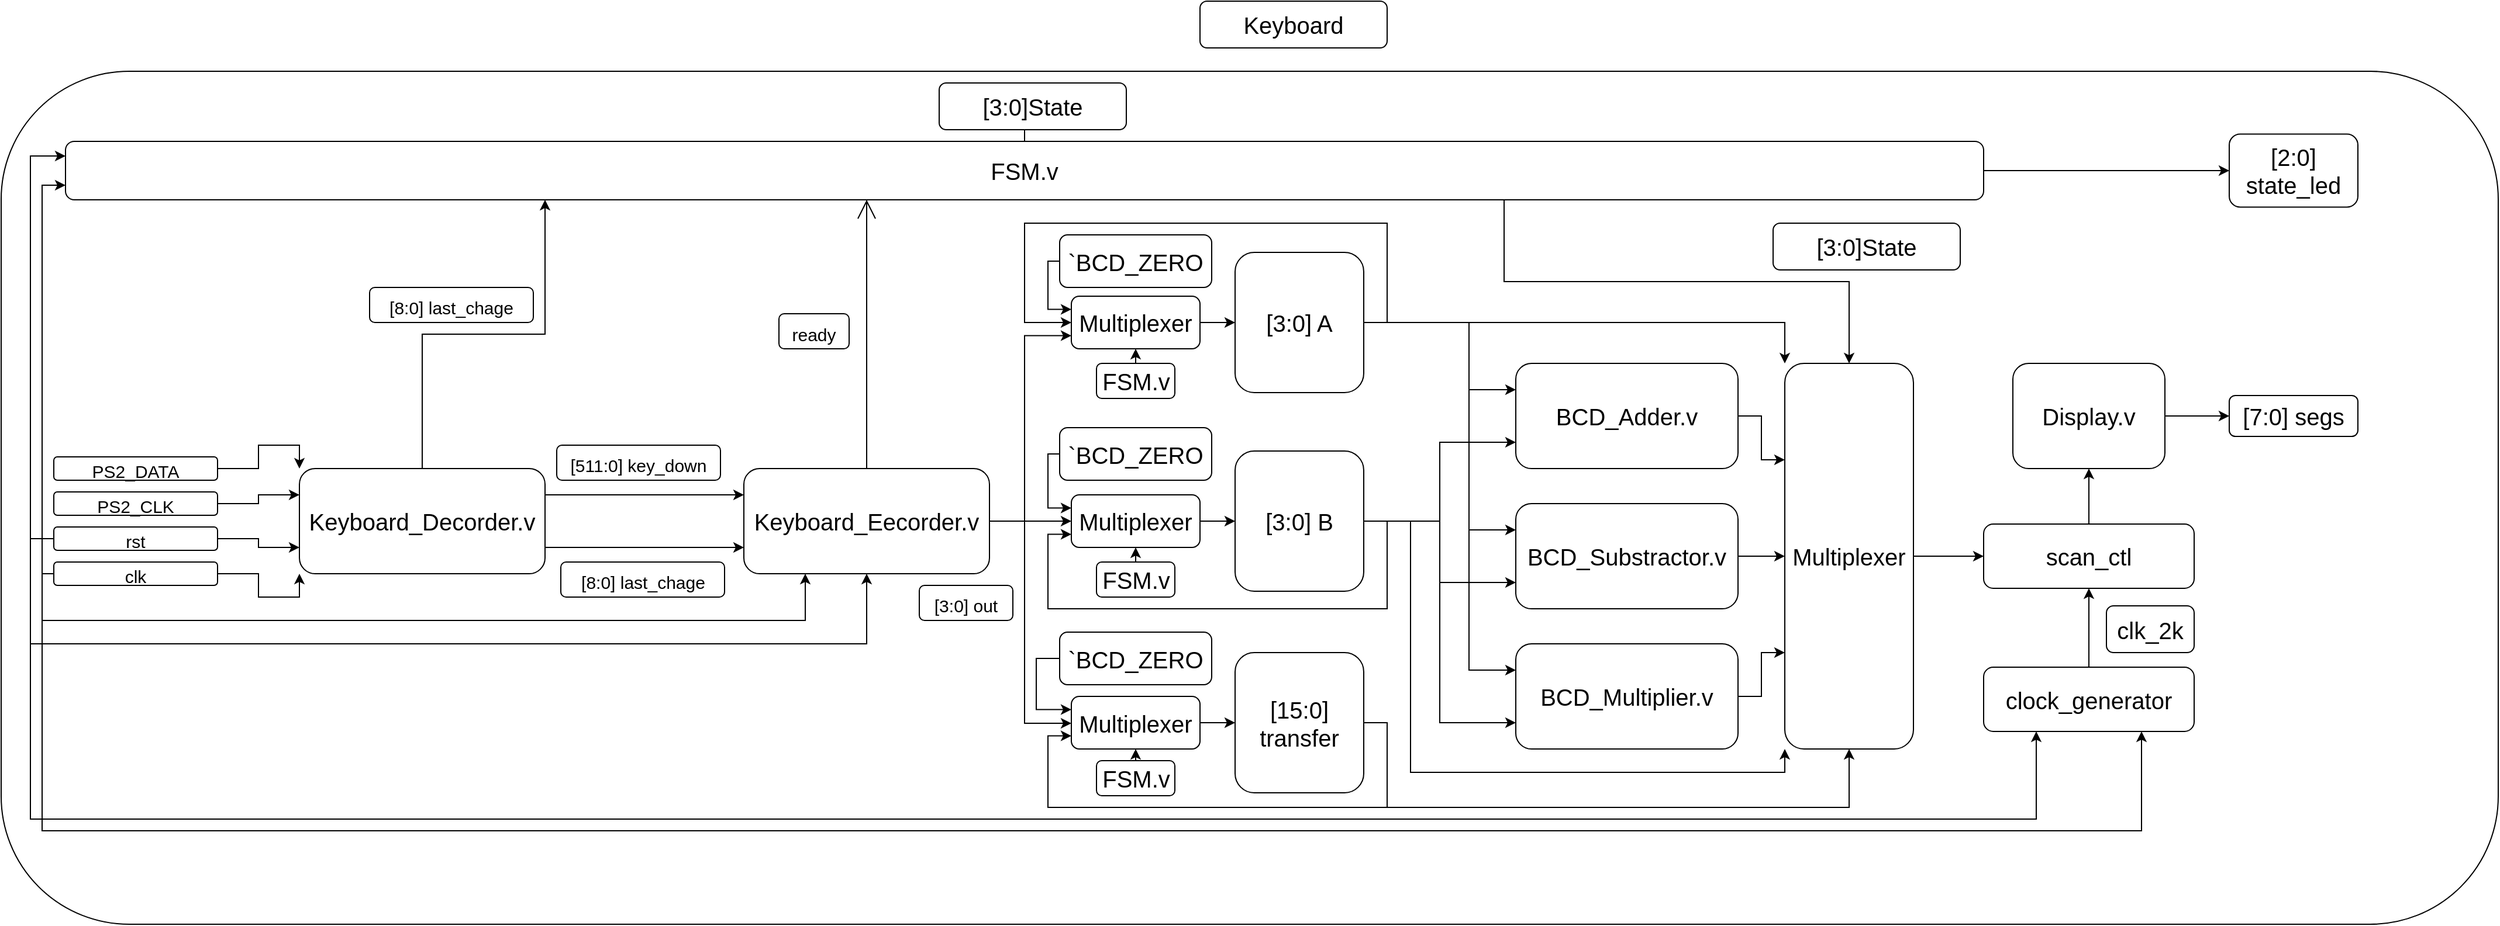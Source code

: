 <mxfile version="18.0.1" type="github">
  <diagram id="8oJJ9RMIoeHt3M_362pg" name="Page-1">
    <mxGraphModel dx="3217" dy="2303" grid="1" gridSize="10" guides="1" tooltips="1" connect="1" arrows="1" fold="1" page="1" pageScale="1" pageWidth="827" pageHeight="1169" math="0" shadow="0">
      <root>
        <mxCell id="0" />
        <mxCell id="1" parent="0" />
        <mxCell id="zFEEPMBEwkbdr89C4eaI-1" value="" style="rounded=1;whiteSpace=wrap;html=1;fontSize=20;" parent="1" vertex="1">
          <mxGeometry x="-135" y="-220" width="2135" height="730" as="geometry" />
        </mxCell>
        <mxCell id="zFEEPMBEwkbdr89C4eaI-2" style="edgeStyle=orthogonalEdgeStyle;rounded=0;orthogonalLoop=1;jettySize=auto;html=1;exitX=1;exitY=0.25;exitDx=0;exitDy=0;entryX=0;entryY=0.25;entryDx=0;entryDy=0;fontSize=20;" parent="1" source="zFEEPMBEwkbdr89C4eaI-5" target="zFEEPMBEwkbdr89C4eaI-9" edge="1">
          <mxGeometry relative="1" as="geometry" />
        </mxCell>
        <mxCell id="zFEEPMBEwkbdr89C4eaI-3" style="edgeStyle=orthogonalEdgeStyle;rounded=0;orthogonalLoop=1;jettySize=auto;html=1;exitX=1;exitY=0.75;exitDx=0;exitDy=0;entryX=0;entryY=0.75;entryDx=0;entryDy=0;fontSize=20;" parent="1" source="zFEEPMBEwkbdr89C4eaI-5" target="zFEEPMBEwkbdr89C4eaI-9" edge="1">
          <mxGeometry relative="1" as="geometry" />
        </mxCell>
        <mxCell id="zFEEPMBEwkbdr89C4eaI-4" style="edgeStyle=orthogonalEdgeStyle;rounded=0;orthogonalLoop=1;jettySize=auto;html=1;exitX=0.5;exitY=0;exitDx=0;exitDy=0;entryX=0.25;entryY=1;entryDx=0;entryDy=0;fontSize=20;" parent="1" source="zFEEPMBEwkbdr89C4eaI-5" target="zFEEPMBEwkbdr89C4eaI-68" edge="1">
          <mxGeometry relative="1" as="geometry" />
        </mxCell>
        <mxCell id="zFEEPMBEwkbdr89C4eaI-5" value="&lt;font style=&quot;font-size: 20px&quot;&gt;Keyboard_Decorder.v&lt;/font&gt;" style="rounded=1;whiteSpace=wrap;html=1;" parent="1" vertex="1">
          <mxGeometry x="120" y="120" width="210" height="90" as="geometry" />
        </mxCell>
        <mxCell id="zFEEPMBEwkbdr89C4eaI-6" style="edgeStyle=orthogonalEdgeStyle;rounded=0;orthogonalLoop=1;jettySize=auto;html=1;exitX=1;exitY=0.5;exitDx=0;exitDy=0;entryX=0;entryY=0.75;entryDx=0;entryDy=0;fontSize=20;" parent="1" source="zFEEPMBEwkbdr89C4eaI-9" target="zFEEPMBEwkbdr89C4eaI-30" edge="1">
          <mxGeometry relative="1" as="geometry">
            <Array as="points">
              <mxPoint x="740" y="165" />
              <mxPoint x="740" y="6" />
            </Array>
          </mxGeometry>
        </mxCell>
        <mxCell id="zFEEPMBEwkbdr89C4eaI-7" style="edgeStyle=orthogonalEdgeStyle;rounded=0;orthogonalLoop=1;jettySize=auto;html=1;exitX=1;exitY=0.5;exitDx=0;exitDy=0;entryX=0;entryY=0.5;entryDx=0;entryDy=0;fontSize=20;" parent="1" source="zFEEPMBEwkbdr89C4eaI-9" target="zFEEPMBEwkbdr89C4eaI-45" edge="1">
          <mxGeometry relative="1" as="geometry" />
        </mxCell>
        <mxCell id="zFEEPMBEwkbdr89C4eaI-8" style="edgeStyle=orthogonalEdgeStyle;rounded=0;orthogonalLoop=1;jettySize=auto;html=1;exitX=1;exitY=0.5;exitDx=0;exitDy=0;fontSize=20;entryX=0;entryY=0.5;entryDx=0;entryDy=0;" parent="1" source="zFEEPMBEwkbdr89C4eaI-9" target="zFEEPMBEwkbdr89C4eaI-49" edge="1">
          <mxGeometry relative="1" as="geometry">
            <mxPoint x="770" y="300" as="targetPoint" />
            <Array as="points">
              <mxPoint x="740" y="165" />
              <mxPoint x="740" y="338" />
              <mxPoint x="780" y="338" />
            </Array>
          </mxGeometry>
        </mxCell>
        <mxCell id="2baok9uNmhiad5sMQ9UP-3" style="edgeStyle=none;curved=1;rounded=0;orthogonalLoop=1;jettySize=auto;html=1;exitX=0.5;exitY=0;exitDx=0;exitDy=0;endArrow=open;startSize=14;endSize=14;sourcePerimeterSpacing=8;targetPerimeterSpacing=8;" edge="1" parent="1" source="zFEEPMBEwkbdr89C4eaI-9">
          <mxGeometry relative="1" as="geometry">
            <mxPoint x="605" y="-110" as="targetPoint" />
          </mxGeometry>
        </mxCell>
        <mxCell id="zFEEPMBEwkbdr89C4eaI-9" value="&lt;span style=&quot;font-size: 20px&quot;&gt;Keyboard_Eecorder.v&lt;/span&gt;" style="whiteSpace=wrap;html=1;rounded=1;" parent="1" vertex="1">
          <mxGeometry x="500" y="120" width="210" height="90" as="geometry" />
        </mxCell>
        <mxCell id="zFEEPMBEwkbdr89C4eaI-10" value="&lt;font style=&quot;font-size: 15px&quot;&gt;[511:0] key_down&lt;/font&gt;" style="rounded=1;whiteSpace=wrap;html=1;fontSize=20;" parent="1" vertex="1">
          <mxGeometry x="340" y="100" width="140" height="30" as="geometry" />
        </mxCell>
        <mxCell id="zFEEPMBEwkbdr89C4eaI-11" value="&lt;font style=&quot;font-size: 15px&quot;&gt;[8:0] last_chage&lt;/font&gt;" style="rounded=1;whiteSpace=wrap;html=1;fontSize=20;" parent="1" vertex="1">
          <mxGeometry x="343.5" y="200" width="140" height="30" as="geometry" />
        </mxCell>
        <mxCell id="zFEEPMBEwkbdr89C4eaI-12" style="edgeStyle=orthogonalEdgeStyle;rounded=0;orthogonalLoop=1;jettySize=auto;html=1;exitX=1;exitY=0.5;exitDx=0;exitDy=0;entryX=0;entryY=0;entryDx=0;entryDy=0;fontSize=15;" parent="1" source="zFEEPMBEwkbdr89C4eaI-13" target="zFEEPMBEwkbdr89C4eaI-5" edge="1">
          <mxGeometry relative="1" as="geometry" />
        </mxCell>
        <mxCell id="zFEEPMBEwkbdr89C4eaI-13" value="&lt;span style=&quot;font-size: 15px&quot;&gt;PS2_DATA&lt;/span&gt;" style="rounded=1;whiteSpace=wrap;html=1;fontSize=20;" parent="1" vertex="1">
          <mxGeometry x="-90" y="110" width="140" height="20" as="geometry" />
        </mxCell>
        <mxCell id="zFEEPMBEwkbdr89C4eaI-14" style="edgeStyle=orthogonalEdgeStyle;rounded=0;orthogonalLoop=1;jettySize=auto;html=1;exitX=1;exitY=0.5;exitDx=0;exitDy=0;entryX=0;entryY=0.25;entryDx=0;entryDy=0;fontSize=15;" parent="1" source="zFEEPMBEwkbdr89C4eaI-15" target="zFEEPMBEwkbdr89C4eaI-5" edge="1">
          <mxGeometry relative="1" as="geometry" />
        </mxCell>
        <mxCell id="zFEEPMBEwkbdr89C4eaI-15" value="&lt;span style=&quot;font-size: 15px&quot;&gt;PS2_CLK&lt;/span&gt;" style="rounded=1;whiteSpace=wrap;html=1;fontSize=20;" parent="1" vertex="1">
          <mxGeometry x="-90" y="140" width="140" height="20" as="geometry" />
        </mxCell>
        <mxCell id="zFEEPMBEwkbdr89C4eaI-16" style="edgeStyle=orthogonalEdgeStyle;rounded=0;orthogonalLoop=1;jettySize=auto;html=1;exitX=1;exitY=0.5;exitDx=0;exitDy=0;entryX=0;entryY=0.75;entryDx=0;entryDy=0;fontSize=15;" parent="1" source="zFEEPMBEwkbdr89C4eaI-20" target="zFEEPMBEwkbdr89C4eaI-5" edge="1">
          <mxGeometry relative="1" as="geometry" />
        </mxCell>
        <mxCell id="zFEEPMBEwkbdr89C4eaI-17" style="edgeStyle=orthogonalEdgeStyle;rounded=0;orthogonalLoop=1;jettySize=auto;html=1;exitX=0;exitY=0.5;exitDx=0;exitDy=0;entryX=0.5;entryY=1;entryDx=0;entryDy=0;fontSize=15;" parent="1" source="zFEEPMBEwkbdr89C4eaI-20" target="zFEEPMBEwkbdr89C4eaI-9" edge="1">
          <mxGeometry relative="1" as="geometry">
            <Array as="points">
              <mxPoint x="-110" y="180" />
              <mxPoint x="-110" y="270" />
              <mxPoint x="605" y="270" />
            </Array>
          </mxGeometry>
        </mxCell>
        <mxCell id="zFEEPMBEwkbdr89C4eaI-19" style="edgeStyle=orthogonalEdgeStyle;rounded=0;orthogonalLoop=1;jettySize=auto;html=1;exitX=0;exitY=0.5;exitDx=0;exitDy=0;entryX=0;entryY=0.25;entryDx=0;entryDy=0;fontSize=20;" parent="1" source="zFEEPMBEwkbdr89C4eaI-20" target="zFEEPMBEwkbdr89C4eaI-68" edge="1">
          <mxGeometry relative="1" as="geometry" />
        </mxCell>
        <mxCell id="zFEEPMBEwkbdr89C4eaI-90" style="edgeStyle=orthogonalEdgeStyle;rounded=0;orthogonalLoop=1;jettySize=auto;html=1;exitX=0;exitY=0.5;exitDx=0;exitDy=0;entryX=0.25;entryY=1;entryDx=0;entryDy=0;fontSize=20;" parent="1" source="zFEEPMBEwkbdr89C4eaI-20" target="zFEEPMBEwkbdr89C4eaI-61" edge="1">
          <mxGeometry relative="1" as="geometry">
            <Array as="points">
              <mxPoint x="-110" y="180" />
              <mxPoint x="-110" y="420" />
              <mxPoint x="1605" y="420" />
            </Array>
          </mxGeometry>
        </mxCell>
        <mxCell id="zFEEPMBEwkbdr89C4eaI-20" value="&lt;span style=&quot;font-size: 15px&quot;&gt;rst&lt;/span&gt;" style="rounded=1;whiteSpace=wrap;html=1;fontSize=20;" parent="1" vertex="1">
          <mxGeometry x="-90" y="170" width="140" height="20" as="geometry" />
        </mxCell>
        <mxCell id="zFEEPMBEwkbdr89C4eaI-21" style="edgeStyle=orthogonalEdgeStyle;rounded=0;orthogonalLoop=1;jettySize=auto;html=1;exitX=1;exitY=0.5;exitDx=0;exitDy=0;entryX=0;entryY=1;entryDx=0;entryDy=0;fontSize=15;" parent="1" source="zFEEPMBEwkbdr89C4eaI-25" target="zFEEPMBEwkbdr89C4eaI-5" edge="1">
          <mxGeometry relative="1" as="geometry" />
        </mxCell>
        <mxCell id="zFEEPMBEwkbdr89C4eaI-22" style="edgeStyle=orthogonalEdgeStyle;rounded=0;orthogonalLoop=1;jettySize=auto;html=1;exitX=0;exitY=0.5;exitDx=0;exitDy=0;entryX=0.25;entryY=1;entryDx=0;entryDy=0;fontSize=15;" parent="1" source="zFEEPMBEwkbdr89C4eaI-25" target="zFEEPMBEwkbdr89C4eaI-9" edge="1">
          <mxGeometry relative="1" as="geometry">
            <Array as="points">
              <mxPoint x="-100" y="210" />
              <mxPoint x="-100" y="250" />
              <mxPoint x="553" y="250" />
            </Array>
          </mxGeometry>
        </mxCell>
        <mxCell id="zFEEPMBEwkbdr89C4eaI-24" style="edgeStyle=orthogonalEdgeStyle;rounded=0;orthogonalLoop=1;jettySize=auto;html=1;exitX=0;exitY=0.5;exitDx=0;exitDy=0;entryX=0;entryY=0.75;entryDx=0;entryDy=0;fontSize=20;" parent="1" source="zFEEPMBEwkbdr89C4eaI-25" target="zFEEPMBEwkbdr89C4eaI-68" edge="1">
          <mxGeometry relative="1" as="geometry">
            <Array as="points">
              <mxPoint x="-100" y="210" />
              <mxPoint x="-100" y="-122" />
            </Array>
          </mxGeometry>
        </mxCell>
        <mxCell id="zFEEPMBEwkbdr89C4eaI-89" style="edgeStyle=orthogonalEdgeStyle;rounded=0;orthogonalLoop=1;jettySize=auto;html=1;exitX=0;exitY=0.5;exitDx=0;exitDy=0;entryX=0.75;entryY=1;entryDx=0;entryDy=0;fontSize=20;" parent="1" source="zFEEPMBEwkbdr89C4eaI-25" target="zFEEPMBEwkbdr89C4eaI-61" edge="1">
          <mxGeometry relative="1" as="geometry">
            <Array as="points">
              <mxPoint x="-100" y="210" />
              <mxPoint x="-100" y="430" />
              <mxPoint x="1695" y="430" />
            </Array>
          </mxGeometry>
        </mxCell>
        <mxCell id="zFEEPMBEwkbdr89C4eaI-25" value="&lt;span style=&quot;font-size: 15px&quot;&gt;clk&lt;/span&gt;" style="rounded=1;whiteSpace=wrap;html=1;fontSize=20;" parent="1" vertex="1">
          <mxGeometry x="-90" y="200" width="140" height="20" as="geometry" />
        </mxCell>
        <mxCell id="zFEEPMBEwkbdr89C4eaI-26" value="" style="edgeStyle=orthogonalEdgeStyle;rounded=0;orthogonalLoop=1;jettySize=auto;html=1;fontSize=20;" parent="1" source="zFEEPMBEwkbdr89C4eaI-27" target="zFEEPMBEwkbdr89C4eaI-28" edge="1">
          <mxGeometry relative="1" as="geometry" />
        </mxCell>
        <mxCell id="zFEEPMBEwkbdr89C4eaI-27" value="&lt;font style=&quot;font-size: 20px&quot;&gt;Display.v&lt;/font&gt;" style="whiteSpace=wrap;html=1;rounded=1;" parent="1" vertex="1">
          <mxGeometry x="1585" y="30" width="130" height="90" as="geometry" />
        </mxCell>
        <mxCell id="zFEEPMBEwkbdr89C4eaI-28" value="&lt;font style=&quot;font-size: 20px&quot;&gt;[7:0] segs&lt;/font&gt;" style="whiteSpace=wrap;html=1;rounded=1;" parent="1" vertex="1">
          <mxGeometry x="1770" y="57.5" width="110" height="35" as="geometry" />
        </mxCell>
        <mxCell id="zFEEPMBEwkbdr89C4eaI-29" style="edgeStyle=orthogonalEdgeStyle;rounded=0;orthogonalLoop=1;jettySize=auto;html=1;exitX=1;exitY=0.5;exitDx=0;exitDy=0;entryX=0;entryY=0.5;entryDx=0;entryDy=0;fontSize=20;" parent="1" source="zFEEPMBEwkbdr89C4eaI-30" target="zFEEPMBEwkbdr89C4eaI-34" edge="1">
          <mxGeometry relative="1" as="geometry" />
        </mxCell>
        <mxCell id="zFEEPMBEwkbdr89C4eaI-30" value="Multiplexer" style="rounded=1;whiteSpace=wrap;html=1;fontSize=20;" parent="1" vertex="1">
          <mxGeometry x="780" y="-27.5" width="110" height="45" as="geometry" />
        </mxCell>
        <mxCell id="zFEEPMBEwkbdr89C4eaI-31" style="edgeStyle=orthogonalEdgeStyle;rounded=0;orthogonalLoop=1;jettySize=auto;html=1;exitX=1;exitY=0.5;exitDx=0;exitDy=0;entryX=0;entryY=0.5;entryDx=0;entryDy=0;fontSize=20;" parent="1" source="zFEEPMBEwkbdr89C4eaI-34" target="zFEEPMBEwkbdr89C4eaI-30" edge="1">
          <mxGeometry relative="1" as="geometry">
            <Array as="points">
              <mxPoint x="1050" y="-5" />
              <mxPoint x="1050" y="-90" />
              <mxPoint x="740" y="-90" />
              <mxPoint x="740" y="-5" />
            </Array>
          </mxGeometry>
        </mxCell>
        <mxCell id="zFEEPMBEwkbdr89C4eaI-32" style="edgeStyle=orthogonalEdgeStyle;rounded=0;orthogonalLoop=1;jettySize=auto;html=1;exitX=1;exitY=0.5;exitDx=0;exitDy=0;entryX=0;entryY=0.25;entryDx=0;entryDy=0;fontSize=20;" parent="1" source="zFEEPMBEwkbdr89C4eaI-34" target="zFEEPMBEwkbdr89C4eaI-59" edge="1">
          <mxGeometry relative="1" as="geometry">
            <Array as="points">
              <mxPoint x="1120" y="-5" />
              <mxPoint x="1120" y="53" />
            </Array>
          </mxGeometry>
        </mxCell>
        <mxCell id="zFEEPMBEwkbdr89C4eaI-75" style="edgeStyle=orthogonalEdgeStyle;rounded=0;orthogonalLoop=1;jettySize=auto;html=1;exitX=1;exitY=0.5;exitDx=0;exitDy=0;entryX=0;entryY=0.25;entryDx=0;entryDy=0;" parent="1" source="zFEEPMBEwkbdr89C4eaI-34" target="zFEEPMBEwkbdr89C4eaI-73" edge="1">
          <mxGeometry relative="1" as="geometry">
            <Array as="points">
              <mxPoint x="1120" y="-5" />
              <mxPoint x="1120" y="173" />
            </Array>
          </mxGeometry>
        </mxCell>
        <mxCell id="zFEEPMBEwkbdr89C4eaI-77" style="edgeStyle=orthogonalEdgeStyle;rounded=0;orthogonalLoop=1;jettySize=auto;html=1;exitX=1;exitY=0.5;exitDx=0;exitDy=0;entryX=0;entryY=0.25;entryDx=0;entryDy=0;" parent="1" source="zFEEPMBEwkbdr89C4eaI-34" target="zFEEPMBEwkbdr89C4eaI-76" edge="1">
          <mxGeometry relative="1" as="geometry">
            <Array as="points">
              <mxPoint x="1120" y="-5" />
              <mxPoint x="1120" y="293" />
            </Array>
          </mxGeometry>
        </mxCell>
        <mxCell id="zFEEPMBEwkbdr89C4eaI-84" style="edgeStyle=orthogonalEdgeStyle;rounded=0;orthogonalLoop=1;jettySize=auto;html=1;exitX=1;exitY=0.5;exitDx=0;exitDy=0;entryX=0;entryY=0;entryDx=0;entryDy=0;" parent="1" source="zFEEPMBEwkbdr89C4eaI-34" target="zFEEPMBEwkbdr89C4eaI-79" edge="1">
          <mxGeometry relative="1" as="geometry" />
        </mxCell>
        <mxCell id="zFEEPMBEwkbdr89C4eaI-34" value="[3:0] A" style="rounded=1;whiteSpace=wrap;html=1;fontSize=20;" parent="1" vertex="1">
          <mxGeometry x="920" y="-65" width="110" height="120" as="geometry" />
        </mxCell>
        <mxCell id="zFEEPMBEwkbdr89C4eaI-35" style="edgeStyle=orthogonalEdgeStyle;rounded=0;orthogonalLoop=1;jettySize=auto;html=1;exitX=1;exitY=0.5;exitDx=0;exitDy=0;entryX=0;entryY=0.75;entryDx=0;entryDy=0;fontSize=20;" parent="1" source="zFEEPMBEwkbdr89C4eaI-38" target="zFEEPMBEwkbdr89C4eaI-45" edge="1">
          <mxGeometry relative="1" as="geometry">
            <Array as="points">
              <mxPoint x="1050" y="165" />
              <mxPoint x="1050" y="240" />
              <mxPoint x="760" y="240" />
              <mxPoint x="760" y="176" />
            </Array>
          </mxGeometry>
        </mxCell>
        <mxCell id="zFEEPMBEwkbdr89C4eaI-36" style="edgeStyle=orthogonalEdgeStyle;rounded=0;orthogonalLoop=1;jettySize=auto;html=1;exitX=1;exitY=0.5;exitDx=0;exitDy=0;entryX=0;entryY=0.75;entryDx=0;entryDy=0;fontSize=20;" parent="1" source="zFEEPMBEwkbdr89C4eaI-38" target="zFEEPMBEwkbdr89C4eaI-59" edge="1">
          <mxGeometry relative="1" as="geometry" />
        </mxCell>
        <mxCell id="zFEEPMBEwkbdr89C4eaI-74" style="edgeStyle=orthogonalEdgeStyle;rounded=0;orthogonalLoop=1;jettySize=auto;html=1;exitX=1;exitY=0.5;exitDx=0;exitDy=0;entryX=0;entryY=0.75;entryDx=0;entryDy=0;" parent="1" source="zFEEPMBEwkbdr89C4eaI-38" target="zFEEPMBEwkbdr89C4eaI-73" edge="1">
          <mxGeometry relative="1" as="geometry" />
        </mxCell>
        <mxCell id="zFEEPMBEwkbdr89C4eaI-78" style="edgeStyle=orthogonalEdgeStyle;rounded=0;orthogonalLoop=1;jettySize=auto;html=1;exitX=1;exitY=0.5;exitDx=0;exitDy=0;entryX=0;entryY=0.75;entryDx=0;entryDy=0;" parent="1" source="zFEEPMBEwkbdr89C4eaI-38" target="zFEEPMBEwkbdr89C4eaI-76" edge="1">
          <mxGeometry relative="1" as="geometry" />
        </mxCell>
        <mxCell id="zFEEPMBEwkbdr89C4eaI-85" style="edgeStyle=orthogonalEdgeStyle;rounded=0;orthogonalLoop=1;jettySize=auto;html=1;exitX=1;exitY=0.5;exitDx=0;exitDy=0;entryX=0;entryY=1;entryDx=0;entryDy=0;" parent="1" source="zFEEPMBEwkbdr89C4eaI-38" target="zFEEPMBEwkbdr89C4eaI-79" edge="1">
          <mxGeometry relative="1" as="geometry">
            <Array as="points">
              <mxPoint x="1070" y="165" />
              <mxPoint x="1070" y="380" />
              <mxPoint x="1390" y="380" />
            </Array>
          </mxGeometry>
        </mxCell>
        <mxCell id="zFEEPMBEwkbdr89C4eaI-38" value="[3:0] B" style="rounded=1;whiteSpace=wrap;html=1;fontSize=20;" parent="1" vertex="1">
          <mxGeometry x="920" y="105" width="110" height="120" as="geometry" />
        </mxCell>
        <mxCell id="zFEEPMBEwkbdr89C4eaI-39" style="edgeStyle=orthogonalEdgeStyle;rounded=0;orthogonalLoop=1;jettySize=auto;html=1;exitX=1;exitY=0.5;exitDx=0;exitDy=0;fontSize=20;entryX=0;entryY=0.75;entryDx=0;entryDy=0;" parent="1" source="zFEEPMBEwkbdr89C4eaI-41" target="zFEEPMBEwkbdr89C4eaI-49" edge="1">
          <mxGeometry relative="1" as="geometry">
            <mxPoint x="760" y="370" as="targetPoint" />
            <Array as="points">
              <mxPoint x="1050" y="337" />
              <mxPoint x="1050" y="410" />
              <mxPoint x="760" y="410" />
              <mxPoint x="760" y="349" />
            </Array>
          </mxGeometry>
        </mxCell>
        <mxCell id="zFEEPMBEwkbdr89C4eaI-91" style="edgeStyle=orthogonalEdgeStyle;rounded=0;orthogonalLoop=1;jettySize=auto;html=1;exitX=1;exitY=0.5;exitDx=0;exitDy=0;entryX=0.5;entryY=1;entryDx=0;entryDy=0;fontSize=20;" parent="1" source="zFEEPMBEwkbdr89C4eaI-41" target="zFEEPMBEwkbdr89C4eaI-79" edge="1">
          <mxGeometry relative="1" as="geometry">
            <Array as="points">
              <mxPoint x="1050" y="338" />
              <mxPoint x="1050" y="410" />
              <mxPoint x="1445" y="410" />
            </Array>
          </mxGeometry>
        </mxCell>
        <mxCell id="zFEEPMBEwkbdr89C4eaI-41" value="[15:0] transfer" style="rounded=1;whiteSpace=wrap;html=1;fontSize=20;" parent="1" vertex="1">
          <mxGeometry x="920" y="277.5" width="110" height="120" as="geometry" />
        </mxCell>
        <mxCell id="zFEEPMBEwkbdr89C4eaI-42" style="edgeStyle=orthogonalEdgeStyle;rounded=0;orthogonalLoop=1;jettySize=auto;html=1;exitX=1;exitY=0.5;exitDx=0;exitDy=0;entryX=0;entryY=0.25;entryDx=0;entryDy=0;fontSize=20;" parent="1" source="zFEEPMBEwkbdr89C4eaI-43" target="zFEEPMBEwkbdr89C4eaI-30" edge="1">
          <mxGeometry relative="1" as="geometry">
            <Array as="points">
              <mxPoint x="760" y="-57" />
              <mxPoint x="760" y="-16" />
            </Array>
          </mxGeometry>
        </mxCell>
        <mxCell id="zFEEPMBEwkbdr89C4eaI-43" value="`BCD_ZERO" style="rounded=1;whiteSpace=wrap;html=1;fontSize=20;" parent="1" vertex="1">
          <mxGeometry x="770" y="-80" width="130" height="45" as="geometry" />
        </mxCell>
        <mxCell id="zFEEPMBEwkbdr89C4eaI-44" style="edgeStyle=orthogonalEdgeStyle;rounded=0;orthogonalLoop=1;jettySize=auto;html=1;exitX=1;exitY=0.5;exitDx=0;exitDy=0;entryX=0;entryY=0.5;entryDx=0;entryDy=0;fontSize=20;" parent="1" source="zFEEPMBEwkbdr89C4eaI-45" target="zFEEPMBEwkbdr89C4eaI-38" edge="1">
          <mxGeometry relative="1" as="geometry" />
        </mxCell>
        <mxCell id="zFEEPMBEwkbdr89C4eaI-45" value="Multiplexer" style="rounded=1;whiteSpace=wrap;html=1;fontSize=20;" parent="1" vertex="1">
          <mxGeometry x="780" y="142.5" width="110" height="45" as="geometry" />
        </mxCell>
        <mxCell id="zFEEPMBEwkbdr89C4eaI-46" style="edgeStyle=orthogonalEdgeStyle;rounded=0;orthogonalLoop=1;jettySize=auto;html=1;exitX=0;exitY=0.5;exitDx=0;exitDy=0;entryX=0;entryY=0.25;entryDx=0;entryDy=0;fontSize=20;" parent="1" source="zFEEPMBEwkbdr89C4eaI-47" target="zFEEPMBEwkbdr89C4eaI-45" edge="1">
          <mxGeometry relative="1" as="geometry">
            <Array as="points">
              <mxPoint x="760" y="107" />
              <mxPoint x="760" y="154" />
            </Array>
          </mxGeometry>
        </mxCell>
        <mxCell id="zFEEPMBEwkbdr89C4eaI-47" value="`BCD_ZERO" style="rounded=1;whiteSpace=wrap;html=1;fontSize=20;" parent="1" vertex="1">
          <mxGeometry x="770" y="85" width="130" height="45" as="geometry" />
        </mxCell>
        <mxCell id="zFEEPMBEwkbdr89C4eaI-48" value="" style="edgeStyle=orthogonalEdgeStyle;rounded=0;orthogonalLoop=1;jettySize=auto;html=1;fontSize=20;" parent="1" source="zFEEPMBEwkbdr89C4eaI-49" target="zFEEPMBEwkbdr89C4eaI-41" edge="1">
          <mxGeometry relative="1" as="geometry" />
        </mxCell>
        <mxCell id="zFEEPMBEwkbdr89C4eaI-49" value="Multiplexer" style="rounded=1;whiteSpace=wrap;html=1;fontSize=20;" parent="1" vertex="1">
          <mxGeometry x="780" y="315" width="110" height="45" as="geometry" />
        </mxCell>
        <mxCell id="zFEEPMBEwkbdr89C4eaI-50" style="edgeStyle=orthogonalEdgeStyle;rounded=0;orthogonalLoop=1;jettySize=auto;html=1;exitX=0;exitY=0.5;exitDx=0;exitDy=0;entryX=0;entryY=0.25;entryDx=0;entryDy=0;fontSize=20;" parent="1" source="zFEEPMBEwkbdr89C4eaI-51" target="zFEEPMBEwkbdr89C4eaI-49" edge="1">
          <mxGeometry relative="1" as="geometry" />
        </mxCell>
        <mxCell id="zFEEPMBEwkbdr89C4eaI-51" value="`BCD_ZERO" style="rounded=1;whiteSpace=wrap;html=1;fontSize=20;" parent="1" vertex="1">
          <mxGeometry x="770" y="260" width="130" height="45" as="geometry" />
        </mxCell>
        <mxCell id="zFEEPMBEwkbdr89C4eaI-52" style="edgeStyle=orthogonalEdgeStyle;rounded=0;orthogonalLoop=1;jettySize=auto;html=1;exitX=0.5;exitY=0;exitDx=0;exitDy=0;entryX=0.5;entryY=1;entryDx=0;entryDy=0;fontSize=20;" parent="1" source="zFEEPMBEwkbdr89C4eaI-53" target="zFEEPMBEwkbdr89C4eaI-49" edge="1">
          <mxGeometry relative="1" as="geometry" />
        </mxCell>
        <mxCell id="zFEEPMBEwkbdr89C4eaI-53" value="&lt;font style=&quot;font-size: 20px&quot;&gt;FSM.v&lt;/font&gt;" style="rounded=1;whiteSpace=wrap;html=1;" parent="1" vertex="1">
          <mxGeometry x="801.5" y="370" width="67" height="30" as="geometry" />
        </mxCell>
        <mxCell id="zFEEPMBEwkbdr89C4eaI-54" style="edgeStyle=orthogonalEdgeStyle;rounded=0;orthogonalLoop=1;jettySize=auto;html=1;exitX=0.5;exitY=0;exitDx=0;exitDy=0;entryX=0.5;entryY=1;entryDx=0;entryDy=0;fontSize=20;" parent="1" source="zFEEPMBEwkbdr89C4eaI-55" target="zFEEPMBEwkbdr89C4eaI-45" edge="1">
          <mxGeometry relative="1" as="geometry" />
        </mxCell>
        <mxCell id="zFEEPMBEwkbdr89C4eaI-55" value="&lt;font style=&quot;font-size: 20px&quot;&gt;FSM.v&lt;/font&gt;" style="rounded=1;whiteSpace=wrap;html=1;" parent="1" vertex="1">
          <mxGeometry x="801.5" y="200" width="67" height="30" as="geometry" />
        </mxCell>
        <mxCell id="zFEEPMBEwkbdr89C4eaI-56" style="edgeStyle=orthogonalEdgeStyle;rounded=0;orthogonalLoop=1;jettySize=auto;html=1;exitX=0.5;exitY=0;exitDx=0;exitDy=0;entryX=0.5;entryY=1;entryDx=0;entryDy=0;fontSize=20;" parent="1" source="zFEEPMBEwkbdr89C4eaI-57" target="zFEEPMBEwkbdr89C4eaI-30" edge="1">
          <mxGeometry relative="1" as="geometry" />
        </mxCell>
        <mxCell id="zFEEPMBEwkbdr89C4eaI-57" value="&lt;font style=&quot;font-size: 20px&quot;&gt;FSM.v&lt;/font&gt;" style="rounded=1;whiteSpace=wrap;html=1;" parent="1" vertex="1">
          <mxGeometry x="801.5" y="30" width="67" height="30" as="geometry" />
        </mxCell>
        <mxCell id="zFEEPMBEwkbdr89C4eaI-80" style="edgeStyle=orthogonalEdgeStyle;rounded=0;orthogonalLoop=1;jettySize=auto;html=1;exitX=1;exitY=0.5;exitDx=0;exitDy=0;entryX=0;entryY=0.25;entryDx=0;entryDy=0;" parent="1" source="zFEEPMBEwkbdr89C4eaI-59" target="zFEEPMBEwkbdr89C4eaI-79" edge="1">
          <mxGeometry relative="1" as="geometry" />
        </mxCell>
        <mxCell id="zFEEPMBEwkbdr89C4eaI-59" value="&lt;font style=&quot;font-size: 20px&quot;&gt;BCD_Adder.v&lt;/font&gt;" style="whiteSpace=wrap;html=1;rounded=1;" parent="1" vertex="1">
          <mxGeometry x="1160" y="30" width="190" height="90" as="geometry" />
        </mxCell>
        <mxCell id="zFEEPMBEwkbdr89C4eaI-60" value="" style="edgeStyle=orthogonalEdgeStyle;rounded=0;orthogonalLoop=1;jettySize=auto;html=1;fontSize=20;" parent="1" source="zFEEPMBEwkbdr89C4eaI-61" target="zFEEPMBEwkbdr89C4eaI-64" edge="1">
          <mxGeometry relative="1" as="geometry" />
        </mxCell>
        <mxCell id="zFEEPMBEwkbdr89C4eaI-61" value="&lt;font style=&quot;font-size: 20px&quot;&gt;clock_generator&lt;/font&gt;" style="whiteSpace=wrap;html=1;rounded=1;" parent="1" vertex="1">
          <mxGeometry x="1560" y="290" width="180" height="55" as="geometry" />
        </mxCell>
        <mxCell id="zFEEPMBEwkbdr89C4eaI-62" value="&lt;span style=&quot;font-size: 20px&quot;&gt;clk_2k&lt;/span&gt;" style="whiteSpace=wrap;html=1;rounded=1;" parent="1" vertex="1">
          <mxGeometry x="1665" y="237.5" width="75" height="40" as="geometry" />
        </mxCell>
        <mxCell id="zFEEPMBEwkbdr89C4eaI-63" value="" style="edgeStyle=orthogonalEdgeStyle;rounded=0;orthogonalLoop=1;jettySize=auto;html=1;fontSize=20;" parent="1" source="zFEEPMBEwkbdr89C4eaI-64" target="zFEEPMBEwkbdr89C4eaI-27" edge="1">
          <mxGeometry relative="1" as="geometry" />
        </mxCell>
        <mxCell id="zFEEPMBEwkbdr89C4eaI-64" value="&lt;font style=&quot;font-size: 20px&quot;&gt;scan_ctl&lt;br&gt;&lt;/font&gt;" style="whiteSpace=wrap;html=1;rounded=1;" parent="1" vertex="1">
          <mxGeometry x="1560" y="167.5" width="180" height="55" as="geometry" />
        </mxCell>
        <mxCell id="zFEEPMBEwkbdr89C4eaI-65" value="&lt;font style=&quot;font-size: 15px&quot;&gt;[3:0] out&lt;/font&gt;" style="rounded=1;whiteSpace=wrap;html=1;fontSize=20;" parent="1" vertex="1">
          <mxGeometry x="650" y="220" width="80" height="30" as="geometry" />
        </mxCell>
        <mxCell id="zFEEPMBEwkbdr89C4eaI-66" value="" style="edgeStyle=orthogonalEdgeStyle;rounded=0;orthogonalLoop=1;jettySize=auto;html=1;fontSize=20;" parent="1" source="zFEEPMBEwkbdr89C4eaI-68" target="zFEEPMBEwkbdr89C4eaI-69" edge="1">
          <mxGeometry relative="1" as="geometry" />
        </mxCell>
        <mxCell id="zFEEPMBEwkbdr89C4eaI-88" value="" style="edgeStyle=orthogonalEdgeStyle;rounded=0;orthogonalLoop=1;jettySize=auto;html=1;" parent="1" source="zFEEPMBEwkbdr89C4eaI-68" target="zFEEPMBEwkbdr89C4eaI-87" edge="1">
          <mxGeometry relative="1" as="geometry" />
        </mxCell>
        <mxCell id="zFEEPMBEwkbdr89C4eaI-92" style="edgeStyle=orthogonalEdgeStyle;rounded=0;orthogonalLoop=1;jettySize=auto;html=1;exitX=0.75;exitY=1;exitDx=0;exitDy=0;entryX=0.5;entryY=0;entryDx=0;entryDy=0;fontSize=20;" parent="1" source="zFEEPMBEwkbdr89C4eaI-68" target="zFEEPMBEwkbdr89C4eaI-79" edge="1">
          <mxGeometry relative="1" as="geometry" />
        </mxCell>
        <mxCell id="zFEEPMBEwkbdr89C4eaI-68" value="&lt;span style=&quot;font-size: 20px&quot;&gt;FSM.v&lt;/span&gt;" style="whiteSpace=wrap;html=1;rounded=1;" parent="1" vertex="1">
          <mxGeometry x="-80" y="-160" width="1640" height="50" as="geometry" />
        </mxCell>
        <mxCell id="zFEEPMBEwkbdr89C4eaI-69" value="&lt;font style=&quot;font-size: 20px&quot;&gt;[3:0]State&lt;/font&gt;" style="whiteSpace=wrap;html=1;rounded=1;" parent="1" vertex="1">
          <mxGeometry x="667" y="-210" width="160" height="40" as="geometry" />
        </mxCell>
        <mxCell id="zFEEPMBEwkbdr89C4eaI-70" value="&lt;span style=&quot;font-size: 15px&quot;&gt;ready&lt;/span&gt;" style="rounded=1;whiteSpace=wrap;html=1;fontSize=20;" parent="1" vertex="1">
          <mxGeometry x="530" y="-12.5" width="60" height="30" as="geometry" />
        </mxCell>
        <mxCell id="zFEEPMBEwkbdr89C4eaI-71" value="&lt;font style=&quot;font-size: 15px&quot;&gt;[8:0] last_chage&lt;/font&gt;" style="rounded=1;whiteSpace=wrap;html=1;fontSize=20;" parent="1" vertex="1">
          <mxGeometry x="180" y="-35" width="140" height="30" as="geometry" />
        </mxCell>
        <mxCell id="zFEEPMBEwkbdr89C4eaI-72" value="&lt;font style=&quot;font-size: 20px&quot;&gt;Keyboard&lt;/font&gt;" style="whiteSpace=wrap;html=1;rounded=1;" parent="1" vertex="1">
          <mxGeometry x="890" y="-280" width="160" height="40" as="geometry" />
        </mxCell>
        <mxCell id="zFEEPMBEwkbdr89C4eaI-81" style="edgeStyle=orthogonalEdgeStyle;rounded=0;orthogonalLoop=1;jettySize=auto;html=1;exitX=1;exitY=0.5;exitDx=0;exitDy=0;entryX=0;entryY=0.5;entryDx=0;entryDy=0;" parent="1" source="zFEEPMBEwkbdr89C4eaI-73" target="zFEEPMBEwkbdr89C4eaI-79" edge="1">
          <mxGeometry relative="1" as="geometry" />
        </mxCell>
        <mxCell id="zFEEPMBEwkbdr89C4eaI-73" value="&lt;font style=&quot;font-size: 20px&quot;&gt;BCD_Substractor.v&lt;/font&gt;" style="whiteSpace=wrap;html=1;rounded=1;" parent="1" vertex="1">
          <mxGeometry x="1160" y="150" width="190" height="90" as="geometry" />
        </mxCell>
        <mxCell id="zFEEPMBEwkbdr89C4eaI-82" style="edgeStyle=orthogonalEdgeStyle;rounded=0;orthogonalLoop=1;jettySize=auto;html=1;exitX=1;exitY=0.5;exitDx=0;exitDy=0;entryX=0;entryY=0.75;entryDx=0;entryDy=0;" parent="1" source="zFEEPMBEwkbdr89C4eaI-76" target="zFEEPMBEwkbdr89C4eaI-79" edge="1">
          <mxGeometry relative="1" as="geometry" />
        </mxCell>
        <mxCell id="zFEEPMBEwkbdr89C4eaI-76" value="&lt;font style=&quot;font-size: 20px&quot;&gt;BCD_Multiplier.v&lt;/font&gt;" style="whiteSpace=wrap;html=1;rounded=1;" parent="1" vertex="1">
          <mxGeometry x="1160" y="270" width="190" height="90" as="geometry" />
        </mxCell>
        <mxCell id="zFEEPMBEwkbdr89C4eaI-83" style="edgeStyle=orthogonalEdgeStyle;rounded=0;orthogonalLoop=1;jettySize=auto;html=1;exitX=1;exitY=0.5;exitDx=0;exitDy=0;entryX=0;entryY=0.5;entryDx=0;entryDy=0;" parent="1" source="zFEEPMBEwkbdr89C4eaI-79" target="zFEEPMBEwkbdr89C4eaI-64" edge="1">
          <mxGeometry relative="1" as="geometry" />
        </mxCell>
        <mxCell id="zFEEPMBEwkbdr89C4eaI-79" value="&lt;span style=&quot;font-size: 20px&quot;&gt;Multiplexer&lt;/span&gt;" style="whiteSpace=wrap;html=1;rounded=1;" parent="1" vertex="1">
          <mxGeometry x="1390" y="30" width="110" height="330" as="geometry" />
        </mxCell>
        <mxCell id="zFEEPMBEwkbdr89C4eaI-87" value="&lt;font style=&quot;font-size: 20px&quot;&gt;[2:0] state_led&lt;/font&gt;" style="whiteSpace=wrap;html=1;rounded=1;" parent="1" vertex="1">
          <mxGeometry x="1770" y="-166.25" width="110" height="62.5" as="geometry" />
        </mxCell>
        <mxCell id="zFEEPMBEwkbdr89C4eaI-93" value="&lt;font style=&quot;font-size: 20px&quot;&gt;[3:0]State&lt;/font&gt;" style="whiteSpace=wrap;html=1;rounded=1;" parent="1" vertex="1">
          <mxGeometry x="1380" y="-90" width="160" height="40" as="geometry" />
        </mxCell>
      </root>
    </mxGraphModel>
  </diagram>
</mxfile>
